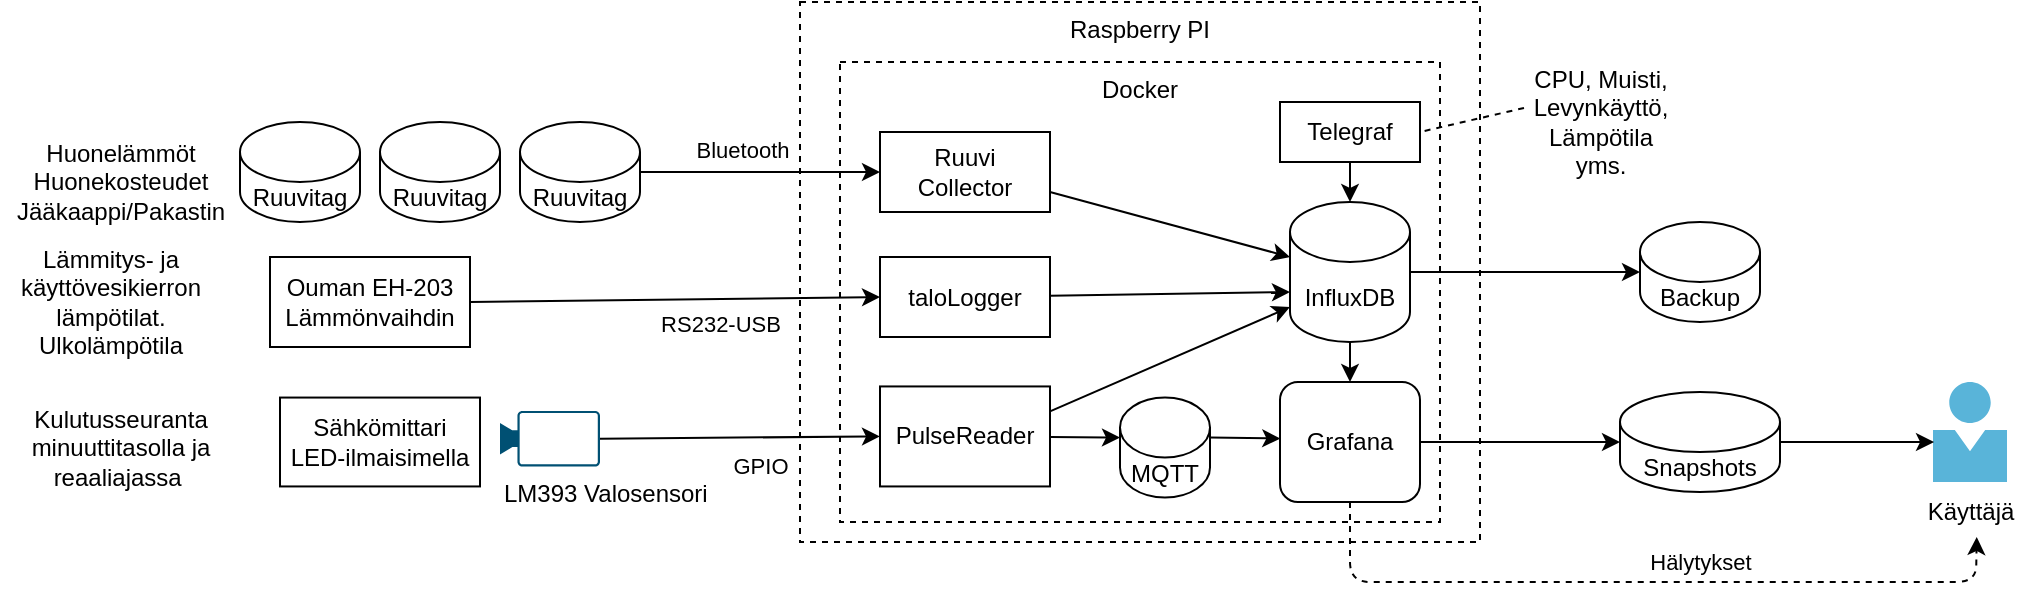 <mxfile>
    <diagram id="pST5sZ1mUaMK9CDZLsie" name="Page-1">
        <mxGraphModel dx="1003" dy="667" grid="1" gridSize="10" guides="1" tooltips="1" connect="1" arrows="1" fold="1" page="1" pageScale="1" pageWidth="1169" pageHeight="827" math="0" shadow="0">
            <root>
                <mxCell id="0"/>
                <mxCell id="1" parent="0"/>
                <mxCell id="I4osUfgk0sCcd2gDG21r-2" value="&lt;span&gt;Raspberry PI&lt;/span&gt;" style="rounded=0;whiteSpace=wrap;html=1;dashed=1;align=center;verticalAlign=top;" parent="1" vertex="1">
                    <mxGeometry x="460" y="140" width="340" height="270" as="geometry"/>
                </mxCell>
                <mxCell id="RDswXwh-rRWbe7VF82m2-1" value="&lt;span&gt;Docker&lt;/span&gt;" style="rounded=0;whiteSpace=wrap;html=1;dashed=1;align=center;verticalAlign=top;" parent="1" vertex="1">
                    <mxGeometry x="480" y="170" width="300" height="230" as="geometry"/>
                </mxCell>
                <mxCell id="I4osUfgk0sCcd2gDG21r-7" style="edgeStyle=orthogonalEdgeStyle;rounded=0;orthogonalLoop=1;jettySize=auto;html=1;entryX=0;entryY=0.5;entryDx=0;entryDy=0;entryPerimeter=0;" parent="1" source="I4osUfgk0sCcd2gDG21r-3" target="I4osUfgk0sCcd2gDG21r-6" edge="1">
                    <mxGeometry relative="1" as="geometry"/>
                </mxCell>
                <mxCell id="I4osUfgk0sCcd2gDG21r-3" value="InfluxDB" style="shape=cylinder3;whiteSpace=wrap;html=1;boundedLbl=1;backgroundOutline=1;size=15;" parent="1" vertex="1">
                    <mxGeometry x="705" y="240" width="60" height="70" as="geometry"/>
                </mxCell>
                <mxCell id="I4osUfgk0sCcd2gDG21r-32" style="edgeStyle=none;rounded=0;orthogonalLoop=1;jettySize=auto;html=1;entryX=0;entryY=0.5;entryDx=0;entryDy=0;entryPerimeter=0;" parent="1" source="I4osUfgk0sCcd2gDG21r-4" target="12" edge="1">
                    <mxGeometry relative="1" as="geometry">
                        <mxPoint x="790" y="360" as="targetPoint"/>
                    </mxGeometry>
                </mxCell>
                <mxCell id="10" style="edgeStyle=none;html=1;entryX=0.556;entryY=1.125;entryDx=0;entryDy=0;entryPerimeter=0;dashed=1;endArrow=classic;endFill=1;" parent="1" source="I4osUfgk0sCcd2gDG21r-4" target="I4osUfgk0sCcd2gDG21r-30" edge="1">
                    <mxGeometry relative="1" as="geometry">
                        <Array as="points">
                            <mxPoint x="735" y="430"/>
                            <mxPoint x="1048" y="430"/>
                        </Array>
                    </mxGeometry>
                </mxCell>
                <mxCell id="11" value="Hälytykset" style="edgeLabel;html=1;align=center;verticalAlign=middle;resizable=0;points=[];" parent="10" vertex="1" connectable="0">
                    <mxGeometry x="0.236" y="1" relative="1" as="geometry">
                        <mxPoint x="-17" y="-9" as="offset"/>
                    </mxGeometry>
                </mxCell>
                <mxCell id="I4osUfgk0sCcd2gDG21r-4" value="Grafana" style="rounded=1;whiteSpace=wrap;html=1;align=center;verticalAlign=middle;" parent="1" vertex="1">
                    <mxGeometry x="700" y="330" width="70" height="60" as="geometry"/>
                </mxCell>
                <mxCell id="I4osUfgk0sCcd2gDG21r-6" value="Backup" style="shape=cylinder3;whiteSpace=wrap;html=1;boundedLbl=1;backgroundOutline=1;size=15;" parent="1" vertex="1">
                    <mxGeometry x="880" y="250" width="60" height="50" as="geometry"/>
                </mxCell>
                <mxCell id="I4osUfgk0sCcd2gDG21r-18" style="edgeStyle=none;rounded=0;orthogonalLoop=1;jettySize=auto;html=1;entryX=0;entryY=0;entryDx=0;entryDy=52.5;entryPerimeter=0;exitX=1;exitY=0.25;exitDx=0;exitDy=0;" parent="1" source="I4osUfgk0sCcd2gDG21r-8" target="I4osUfgk0sCcd2gDG21r-3" edge="1">
                    <mxGeometry relative="1" as="geometry"/>
                </mxCell>
                <mxCell id="15" style="edgeStyle=none;html=1;entryX=0;entryY=0;entryDx=0;entryDy=20;entryPerimeter=0;" edge="1" parent="1" source="I4osUfgk0sCcd2gDG21r-8" target="14">
                    <mxGeometry relative="1" as="geometry"/>
                </mxCell>
                <mxCell id="I4osUfgk0sCcd2gDG21r-8" value="PulseReader" style="rounded=0;whiteSpace=wrap;html=1;align=center;verticalAlign=middle;" parent="1" vertex="1">
                    <mxGeometry x="500" y="332.22" width="85" height="50" as="geometry"/>
                </mxCell>
                <mxCell id="I4osUfgk0sCcd2gDG21r-10" style="rounded=0;orthogonalLoop=1;jettySize=auto;html=1;entryX=0;entryY=0.5;entryDx=0;entryDy=0;" parent="1" source="I4osUfgk0sCcd2gDG21r-9" target="I4osUfgk0sCcd2gDG21r-37" edge="1">
                    <mxGeometry relative="1" as="geometry">
                        <mxPoint x="350" y="225" as="targetPoint"/>
                    </mxGeometry>
                </mxCell>
                <mxCell id="I4osUfgk0sCcd2gDG21r-11" value="Bluetooth" style="edgeLabel;html=1;align=center;verticalAlign=middle;resizable=0;points=[];" parent="I4osUfgk0sCcd2gDG21r-10" vertex="1" connectable="0">
                    <mxGeometry x="-0.445" y="-1" relative="1" as="geometry">
                        <mxPoint x="17" y="-12" as="offset"/>
                    </mxGeometry>
                </mxCell>
                <mxCell id="I4osUfgk0sCcd2gDG21r-9" value="Ruuvitag" style="shape=cylinder3;whiteSpace=wrap;html=1;boundedLbl=1;backgroundOutline=1;size=15;align=center;verticalAlign=middle;" parent="1" vertex="1">
                    <mxGeometry x="320" y="200" width="60" height="50" as="geometry"/>
                </mxCell>
                <mxCell id="I4osUfgk0sCcd2gDG21r-12" value="Sähkömittari&lt;br&gt;LED-ilmaisimella" style="rounded=0;whiteSpace=wrap;html=1;align=center;verticalAlign=middle;" parent="1" vertex="1">
                    <mxGeometry x="200" y="337.78" width="100" height="44.44" as="geometry"/>
                </mxCell>
                <mxCell id="I4osUfgk0sCcd2gDG21r-13" value="Ruuvitag" style="shape=cylinder3;whiteSpace=wrap;html=1;boundedLbl=1;backgroundOutline=1;size=15;align=center;verticalAlign=middle;" parent="1" vertex="1">
                    <mxGeometry x="250" y="200" width="60" height="50" as="geometry"/>
                </mxCell>
                <mxCell id="I4osUfgk0sCcd2gDG21r-14" value="Ruuvitag" style="shape=cylinder3;whiteSpace=wrap;html=1;boundedLbl=1;backgroundOutline=1;size=15;align=center;verticalAlign=middle;" parent="1" vertex="1">
                    <mxGeometry x="180" y="200" width="60" height="50" as="geometry"/>
                </mxCell>
                <mxCell id="I4osUfgk0sCcd2gDG21r-16" style="rounded=0;orthogonalLoop=1;jettySize=auto;html=1;entryX=0;entryY=0.5;entryDx=0;entryDy=0;exitX=1;exitY=0.5;exitDx=0;exitDy=0;exitPerimeter=0;" parent="1" source="I4osUfgk0sCcd2gDG21r-20" target="I4osUfgk0sCcd2gDG21r-8" edge="1">
                    <mxGeometry relative="1" as="geometry">
                        <mxPoint x="420" y="392.22" as="targetPoint"/>
                        <mxPoint x="240" y="352.22" as="sourcePoint"/>
                    </mxGeometry>
                </mxCell>
                <mxCell id="I4osUfgk0sCcd2gDG21r-17" value="GPIO" style="edgeLabel;html=1;align=center;verticalAlign=middle;resizable=0;points=[];" parent="I4osUfgk0sCcd2gDG21r-16" vertex="1" connectable="0">
                    <mxGeometry x="-0.445" y="-1" relative="1" as="geometry">
                        <mxPoint x="41" y="13" as="offset"/>
                    </mxGeometry>
                </mxCell>
                <mxCell id="I4osUfgk0sCcd2gDG21r-20" value="LM393 Valosensori" style="points=[[0,0.5,0],[0.19,0.02,0],[0.59,0,0],[0.985,0.02,0],[1,0.5,0],[0.985,0.98,0],[0.59,1,0],[0.19,0.98,0]];verticalLabelPosition=bottom;html=1;verticalAlign=top;aspect=fixed;align=left;pointerEvents=1;shape=mxgraph.cisco19.camera;fillColor=#005073;strokeColor=none;" parent="1" vertex="1">
                    <mxGeometry x="310" y="344.44" width="50" height="27.78" as="geometry"/>
                </mxCell>
                <mxCell id="I4osUfgk0sCcd2gDG21r-21" style="edgeStyle=orthogonalEdgeStyle;rounded=0;orthogonalLoop=1;jettySize=auto;html=1;entryX=0.5;entryY=0;entryDx=0;entryDy=0;" parent="1" target="I4osUfgk0sCcd2gDG21r-4" edge="1">
                    <mxGeometry relative="1" as="geometry">
                        <mxPoint x="735" y="310" as="sourcePoint"/>
                        <mxPoint x="790" y="280" as="targetPoint"/>
                    </mxGeometry>
                </mxCell>
                <mxCell id="I4osUfgk0sCcd2gDG21r-26" value="" style="aspect=fixed;html=1;points=[];align=center;image;fontSize=12;image=img/lib/mscae/Person.svg;" parent="1" vertex="1">
                    <mxGeometry x="1026.5" y="330" width="37" height="50" as="geometry"/>
                </mxCell>
                <mxCell id="I4osUfgk0sCcd2gDG21r-27" value="Ouman EH-203&lt;br&gt;Lämmönvaihdin" style="rounded=0;whiteSpace=wrap;html=1;align=center;verticalAlign=middle;" parent="1" vertex="1">
                    <mxGeometry x="195" y="267.5" width="100" height="45" as="geometry"/>
                </mxCell>
                <mxCell id="I4osUfgk0sCcd2gDG21r-28" style="rounded=0;orthogonalLoop=1;jettySize=auto;html=1;exitX=1;exitY=0.5;exitDx=0;exitDy=0;entryX=0;entryY=0.5;entryDx=0;entryDy=0;" parent="1" source="I4osUfgk0sCcd2gDG21r-27" target="I4osUfgk0sCcd2gDG21r-35" edge="1">
                    <mxGeometry relative="1" as="geometry">
                        <mxPoint x="520.98" y="100" as="targetPoint"/>
                        <mxPoint x="230.98" y="117.22" as="sourcePoint"/>
                    </mxGeometry>
                </mxCell>
                <mxCell id="I4osUfgk0sCcd2gDG21r-29" value="RS232-USB" style="edgeLabel;html=1;align=center;verticalAlign=middle;resizable=0;points=[];" parent="I4osUfgk0sCcd2gDG21r-28" vertex="1" connectable="0">
                    <mxGeometry x="-0.445" y="-1" relative="1" as="geometry">
                        <mxPoint x="68" y="10" as="offset"/>
                    </mxGeometry>
                </mxCell>
                <mxCell id="I4osUfgk0sCcd2gDG21r-30" value="Käyttäjä" style="text;html=1;align=center;verticalAlign=middle;resizable=0;points=[];autosize=1;strokeColor=none;" parent="1" vertex="1">
                    <mxGeometry x="1015" y="385" width="60" height="20" as="geometry"/>
                </mxCell>
                <mxCell id="I4osUfgk0sCcd2gDG21r-36" style="edgeStyle=none;rounded=0;orthogonalLoop=1;jettySize=auto;html=1;entryX=0;entryY=0;entryDx=0;entryDy=45;entryPerimeter=0;" parent="1" source="I4osUfgk0sCcd2gDG21r-35" target="I4osUfgk0sCcd2gDG21r-3" edge="1">
                    <mxGeometry relative="1" as="geometry"/>
                </mxCell>
                <mxCell id="I4osUfgk0sCcd2gDG21r-35" value="taloLogger" style="rounded=0;whiteSpace=wrap;html=1;align=center;verticalAlign=middle;" parent="1" vertex="1">
                    <mxGeometry x="500" y="267.5" width="85" height="40" as="geometry"/>
                </mxCell>
                <mxCell id="I4osUfgk0sCcd2gDG21r-37" value="Ruuvi&lt;br&gt;Collector" style="rounded=0;whiteSpace=wrap;html=1;align=center;verticalAlign=middle;" parent="1" vertex="1">
                    <mxGeometry x="500" y="205" width="85" height="40" as="geometry"/>
                </mxCell>
                <mxCell id="I4osUfgk0sCcd2gDG21r-38" style="edgeStyle=none;rounded=0;orthogonalLoop=1;jettySize=auto;html=1;entryX=0;entryY=0;entryDx=0;entryDy=27.5;entryPerimeter=0;exitX=1;exitY=0.75;exitDx=0;exitDy=0;" parent="1" source="I4osUfgk0sCcd2gDG21r-37" target="I4osUfgk0sCcd2gDG21r-3" edge="1">
                    <mxGeometry relative="1" as="geometry">
                        <mxPoint x="595" y="302.5" as="sourcePoint"/>
                        <mxPoint x="630" y="280" as="targetPoint"/>
                    </mxGeometry>
                </mxCell>
                <mxCell id="I4osUfgk0sCcd2gDG21r-39" style="edgeStyle=none;rounded=0;orthogonalLoop=1;jettySize=auto;html=1;exitX=0.5;exitY=1;exitDx=0;exitDy=0;" parent="1" source="I4osUfgk0sCcd2gDG21r-2" target="I4osUfgk0sCcd2gDG21r-2" edge="1">
                    <mxGeometry relative="1" as="geometry"/>
                </mxCell>
                <mxCell id="2" value="Telegraf" style="rounded=0;whiteSpace=wrap;html=1;align=center;verticalAlign=middle;" parent="1" vertex="1">
                    <mxGeometry x="700" y="190" width="70" height="30" as="geometry"/>
                </mxCell>
                <mxCell id="3" style="edgeStyle=none;rounded=0;orthogonalLoop=1;jettySize=auto;html=1;entryX=0.5;entryY=0;entryDx=0;entryDy=0;entryPerimeter=0;exitX=0.5;exitY=1;exitDx=0;exitDy=0;" parent="1" source="2" target="I4osUfgk0sCcd2gDG21r-3" edge="1">
                    <mxGeometry relative="1" as="geometry">
                        <mxPoint x="595" y="260" as="sourcePoint"/>
                        <mxPoint x="630" y="277.5" as="targetPoint"/>
                    </mxGeometry>
                </mxCell>
                <mxCell id="5" value="Huonelämmöt&lt;br&gt;Huonekosteudet&lt;br&gt;Jääkaappi/Pakastin" style="text;html=1;align=center;verticalAlign=middle;resizable=0;points=[];autosize=1;strokeColor=none;" parent="1" vertex="1">
                    <mxGeometry x="60" y="205" width="120" height="50" as="geometry"/>
                </mxCell>
                <mxCell id="6" value="Kulutusseuranta &lt;br&gt;minuuttitasolla ja &lt;br&gt;reaaliajassa&amp;nbsp;" style="text;html=1;align=center;verticalAlign=middle;resizable=0;points=[];autosize=1;strokeColor=none;" parent="1" vertex="1">
                    <mxGeometry x="70" y="337.78" width="100" height="50" as="geometry"/>
                </mxCell>
                <mxCell id="7" value="Lämmitys- ja &lt;br&gt;käyttövesikierron&lt;br&gt;lämpötilat.&lt;br&gt;Ulkolämpötila" style="text;html=1;align=center;verticalAlign=middle;resizable=0;points=[];autosize=1;strokeColor=none;" parent="1" vertex="1">
                    <mxGeometry x="60" y="260" width="110" height="60" as="geometry"/>
                </mxCell>
                <mxCell id="9" style="edgeStyle=none;html=1;entryX=1;entryY=0.5;entryDx=0;entryDy=0;dashed=1;endArrow=none;endFill=0;exitX=0.025;exitY=0.383;exitDx=0;exitDy=0;exitPerimeter=0;" parent="1" source="8" target="2" edge="1">
                    <mxGeometry relative="1" as="geometry"/>
                </mxCell>
                <mxCell id="8" value="CPU, Muisti, &lt;br&gt;Levynkäyttö,&lt;br&gt;Lämpötila&lt;br&gt;yms." style="text;html=1;align=center;verticalAlign=middle;resizable=0;points=[];autosize=1;strokeColor=none;" parent="1" vertex="1">
                    <mxGeometry x="820" y="170" width="80" height="60" as="geometry"/>
                </mxCell>
                <mxCell id="13" style="edgeStyle=none;html=1;entryX=0.014;entryY=0.6;entryDx=0;entryDy=0;entryPerimeter=0;" edge="1" parent="1" source="12" target="I4osUfgk0sCcd2gDG21r-26">
                    <mxGeometry relative="1" as="geometry"/>
                </mxCell>
                <mxCell id="12" value="Snapshots" style="shape=cylinder3;whiteSpace=wrap;html=1;boundedLbl=1;backgroundOutline=1;size=15;" vertex="1" parent="1">
                    <mxGeometry x="870" y="335" width="80" height="50" as="geometry"/>
                </mxCell>
                <mxCell id="16" style="edgeStyle=none;html=1;exitX=1;exitY=0;exitDx=0;exitDy=20;exitPerimeter=0;entryX=0.002;entryY=0.471;entryDx=0;entryDy=0;entryPerimeter=0;" edge="1" parent="1" source="14" target="I4osUfgk0sCcd2gDG21r-4">
                    <mxGeometry relative="1" as="geometry">
                        <mxPoint x="670" y="354" as="sourcePoint"/>
                        <mxPoint x="700" y="353" as="targetPoint"/>
                    </mxGeometry>
                </mxCell>
                <mxCell id="14" value="MQTT" style="shape=cylinder3;whiteSpace=wrap;html=1;boundedLbl=1;backgroundOutline=1;size=15;" vertex="1" parent="1">
                    <mxGeometry x="620" y="337.78" width="45" height="50" as="geometry"/>
                </mxCell>
            </root>
        </mxGraphModel>
    </diagram>
</mxfile>